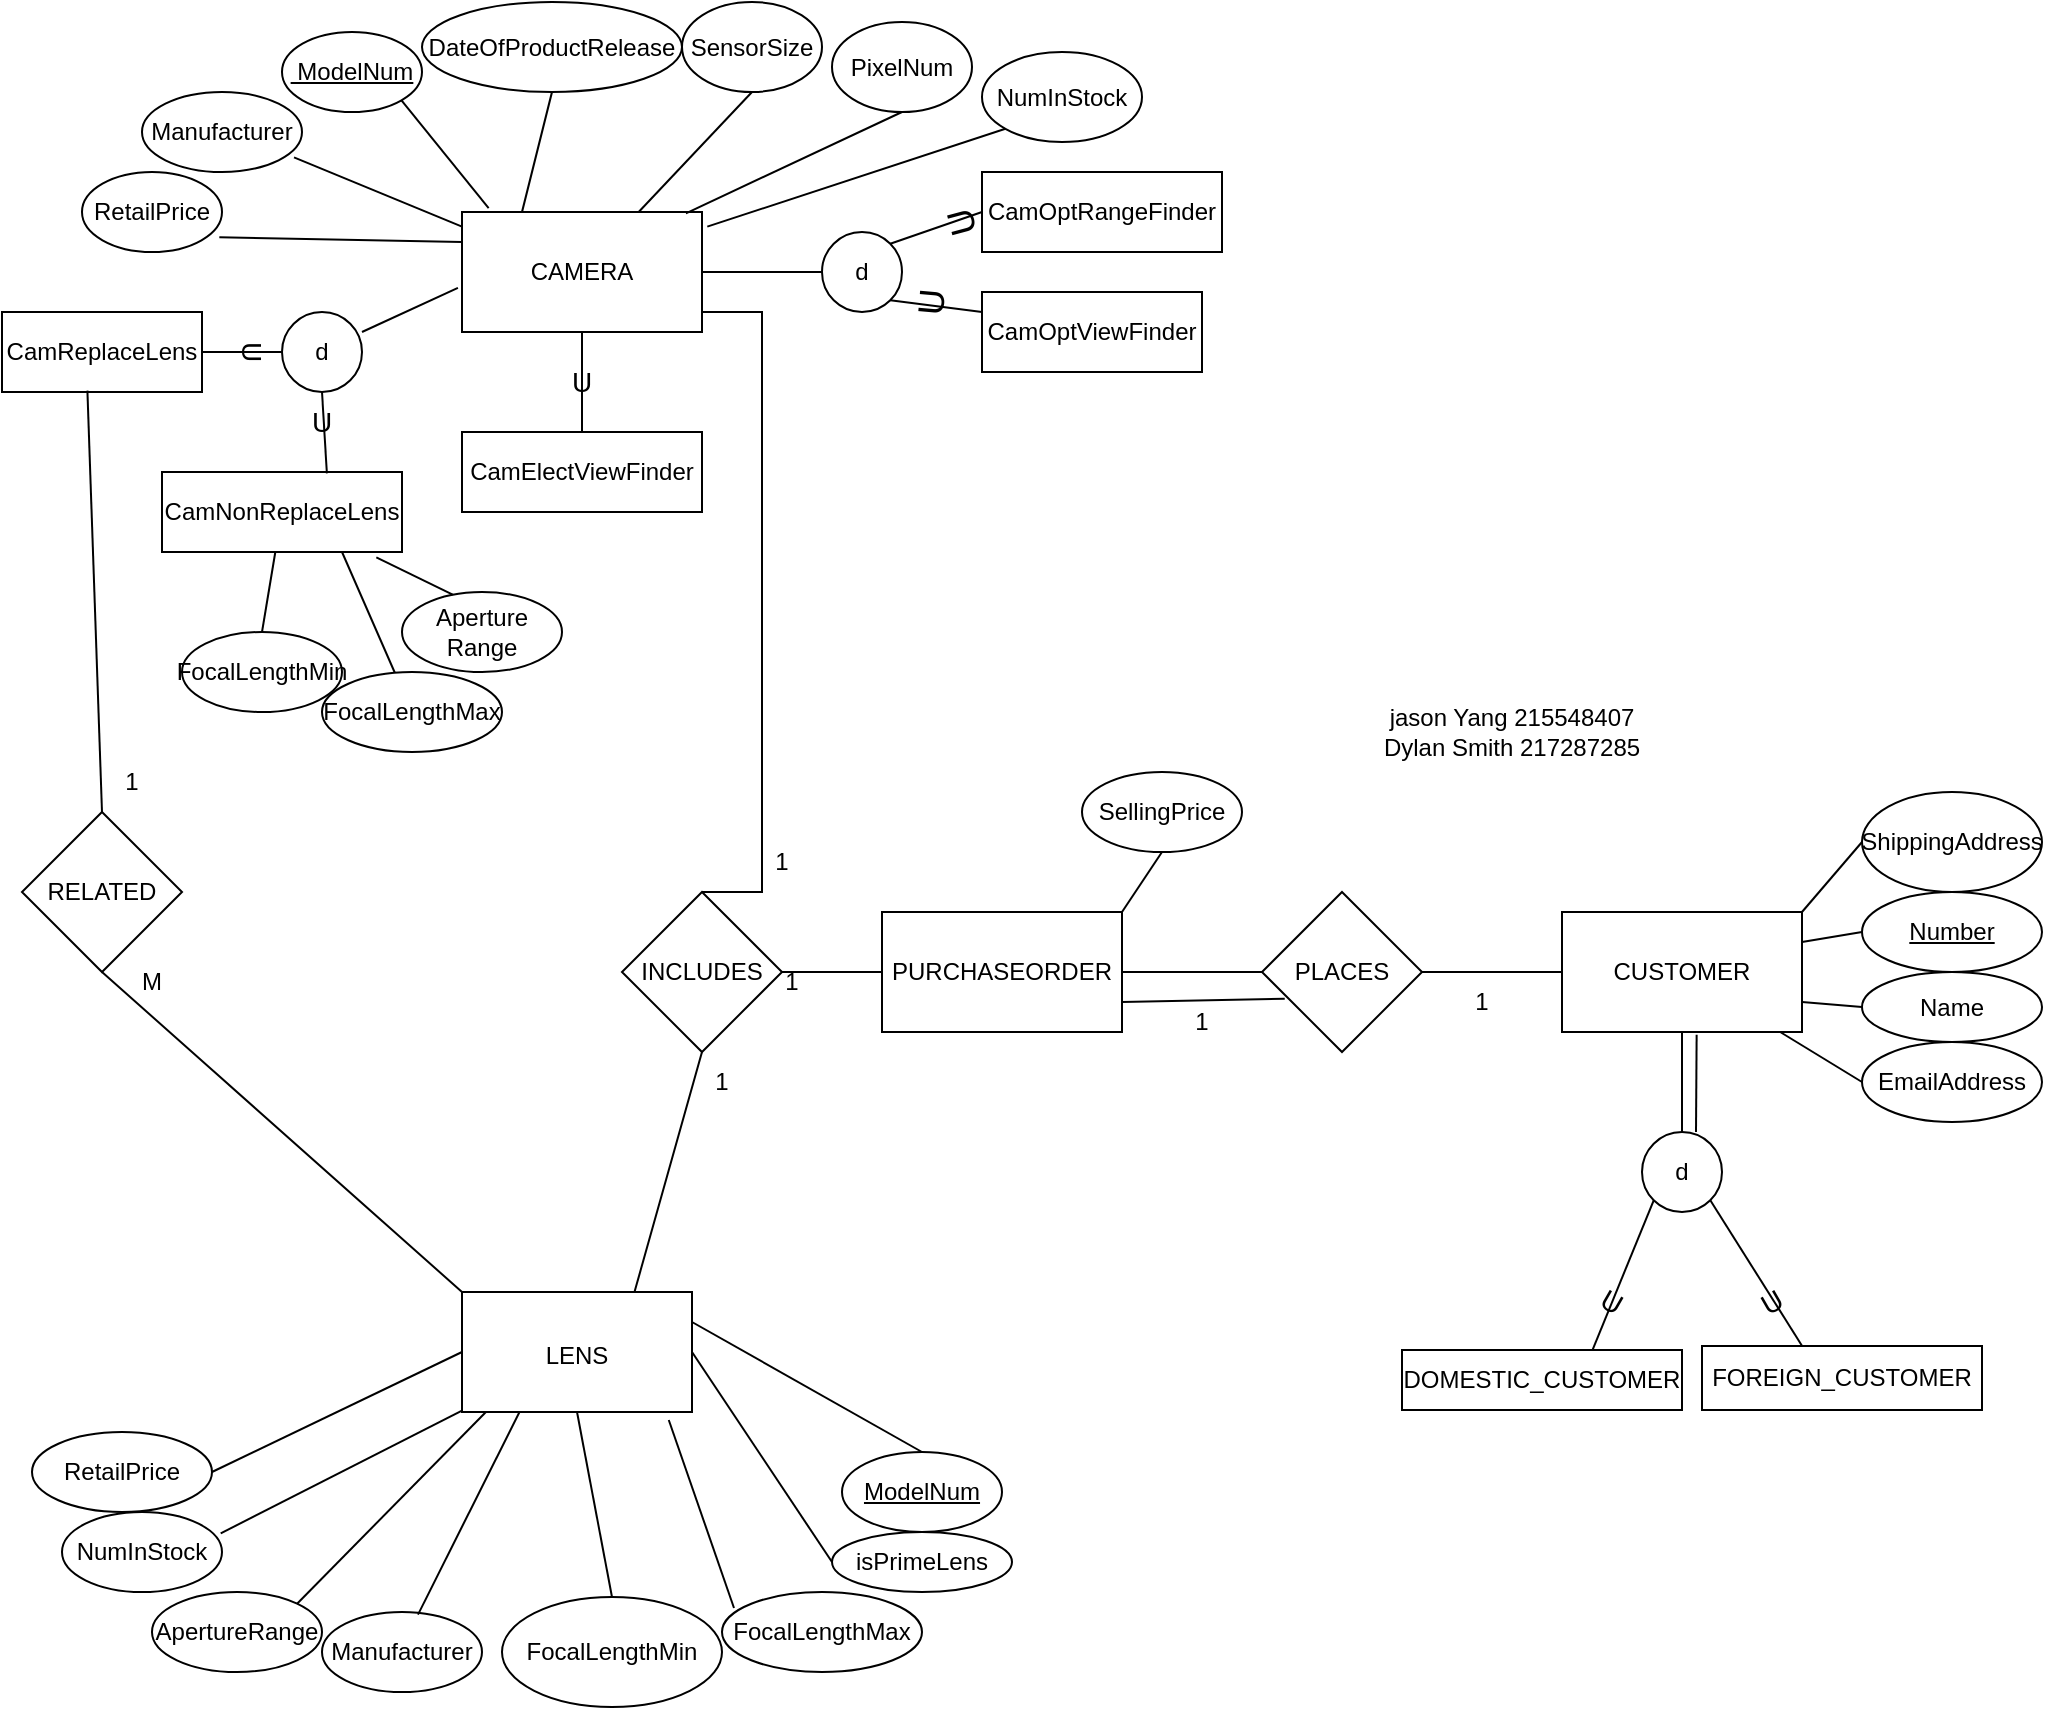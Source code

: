 <mxfile version="20.5.1" type="github">
  <diagram id="KfZb-Jq6p3Ua2yuw38om" name="Page-1">
    <mxGraphModel dx="1422" dy="758" grid="1" gridSize="10" guides="1" tooltips="1" connect="1" arrows="1" fold="1" page="1" pageScale="1" pageWidth="1700" pageHeight="1100" math="0" shadow="0">
      <root>
        <mxCell id="0" />
        <mxCell id="1" parent="0" />
        <mxCell id="veIapIsxb33gpfjiFNoJ-1" value="CAMERA" style="rounded=0;whiteSpace=wrap;html=1;" parent="1" vertex="1">
          <mxGeometry x="260" y="130" width="120" height="60" as="geometry" />
        </mxCell>
        <mxCell id="veIapIsxb33gpfjiFNoJ-2" value="RetailPrice" style="ellipse;whiteSpace=wrap;html=1;" parent="1" vertex="1">
          <mxGeometry x="70" y="110" width="70" height="40" as="geometry" />
        </mxCell>
        <mxCell id="veIapIsxb33gpfjiFNoJ-3" value="Manufacturer" style="ellipse;whiteSpace=wrap;html=1;" parent="1" vertex="1">
          <mxGeometry x="100" y="70" width="80" height="40" as="geometry" />
        </mxCell>
        <mxCell id="veIapIsxb33gpfjiFNoJ-4" value="&lt;u&gt;&amp;nbsp;ModelNum&lt;/u&gt;" style="ellipse;whiteSpace=wrap;html=1;" parent="1" vertex="1">
          <mxGeometry x="170" y="40" width="70" height="40" as="geometry" />
        </mxCell>
        <mxCell id="veIapIsxb33gpfjiFNoJ-5" value="DateOfProductRelease" style="ellipse;whiteSpace=wrap;html=1;" parent="1" vertex="1">
          <mxGeometry x="240" y="25" width="130" height="45" as="geometry" />
        </mxCell>
        <mxCell id="veIapIsxb33gpfjiFNoJ-6" value="SensorSize" style="ellipse;whiteSpace=wrap;html=1;" parent="1" vertex="1">
          <mxGeometry x="370" y="25" width="70" height="45" as="geometry" />
        </mxCell>
        <mxCell id="veIapIsxb33gpfjiFNoJ-7" value="PixelNum" style="ellipse;whiteSpace=wrap;html=1;" parent="1" vertex="1">
          <mxGeometry x="445" y="35" width="70" height="45" as="geometry" />
        </mxCell>
        <mxCell id="veIapIsxb33gpfjiFNoJ-8" value="NumInStock" style="ellipse;whiteSpace=wrap;html=1;" parent="1" vertex="1">
          <mxGeometry x="520" y="50" width="80" height="45" as="geometry" />
        </mxCell>
        <mxCell id="veIapIsxb33gpfjiFNoJ-9" value="CamReplaceLens" style="rounded=0;whiteSpace=wrap;html=1;" parent="1" vertex="1">
          <mxGeometry x="30" y="180" width="100" height="40" as="geometry" />
        </mxCell>
        <mxCell id="veIapIsxb33gpfjiFNoJ-10" value="CamNonReplaceLens" style="rounded=0;whiteSpace=wrap;html=1;" parent="1" vertex="1">
          <mxGeometry x="110" y="260" width="120" height="40" as="geometry" />
        </mxCell>
        <mxCell id="veIapIsxb33gpfjiFNoJ-11" value="d" style="ellipse;whiteSpace=wrap;html=1;aspect=fixed;" parent="1" vertex="1">
          <mxGeometry x="170" y="180" width="40" height="40" as="geometry" />
        </mxCell>
        <mxCell id="veIapIsxb33gpfjiFNoJ-12" value="FocalLengthMin" style="ellipse;whiteSpace=wrap;html=1;" parent="1" vertex="1">
          <mxGeometry x="120" y="340" width="80" height="40" as="geometry" />
        </mxCell>
        <mxCell id="veIapIsxb33gpfjiFNoJ-13" value="Aperture Range" style="ellipse;whiteSpace=wrap;html=1;" parent="1" vertex="1">
          <mxGeometry x="230" y="320" width="80" height="40" as="geometry" />
        </mxCell>
        <mxCell id="veIapIsxb33gpfjiFNoJ-14" style="edgeStyle=orthogonalEdgeStyle;rounded=0;orthogonalLoop=1;jettySize=auto;html=1;exitX=0.5;exitY=1;exitDx=0;exitDy=0;" parent="1" source="veIapIsxb33gpfjiFNoJ-10" target="veIapIsxb33gpfjiFNoJ-10" edge="1">
          <mxGeometry relative="1" as="geometry" />
        </mxCell>
        <mxCell id="veIapIsxb33gpfjiFNoJ-15" value="" style="endArrow=none;html=1;rounded=0;entryX=-0.017;entryY=0.633;entryDx=0;entryDy=0;entryPerimeter=0;" parent="1" target="veIapIsxb33gpfjiFNoJ-1" edge="1">
          <mxGeometry width="50" height="50" relative="1" as="geometry">
            <mxPoint x="210" y="190" as="sourcePoint" />
            <mxPoint x="260" y="160" as="targetPoint" />
          </mxGeometry>
        </mxCell>
        <mxCell id="veIapIsxb33gpfjiFNoJ-18" value="" style="endArrow=none;html=1;rounded=0;entryX=0.5;entryY=1;entryDx=0;entryDy=0;exitX=0.687;exitY=0.017;exitDx=0;exitDy=0;exitPerimeter=0;" parent="1" source="veIapIsxb33gpfjiFNoJ-10" target="veIapIsxb33gpfjiFNoJ-11" edge="1">
          <mxGeometry width="50" height="50" relative="1" as="geometry">
            <mxPoint x="160" y="290" as="sourcePoint" />
            <mxPoint x="210" y="240" as="targetPoint" />
          </mxGeometry>
        </mxCell>
        <mxCell id="veIapIsxb33gpfjiFNoJ-19" value="" style="endArrow=none;html=1;rounded=0;entryX=0;entryY=0.5;entryDx=0;entryDy=0;exitX=1;exitY=0.5;exitDx=0;exitDy=0;" parent="1" source="veIapIsxb33gpfjiFNoJ-9" target="veIapIsxb33gpfjiFNoJ-11" edge="1">
          <mxGeometry width="50" height="50" relative="1" as="geometry">
            <mxPoint x="60" y="280" as="sourcePoint" />
            <mxPoint x="110" y="230" as="targetPoint" />
          </mxGeometry>
        </mxCell>
        <mxCell id="veIapIsxb33gpfjiFNoJ-20" value="" style="endArrow=none;html=1;rounded=0;exitX=0.5;exitY=0;exitDx=0;exitDy=0;" parent="1" source="veIapIsxb33gpfjiFNoJ-12" target="veIapIsxb33gpfjiFNoJ-10" edge="1">
          <mxGeometry width="50" height="50" relative="1" as="geometry">
            <mxPoint x="120" y="380" as="sourcePoint" />
            <mxPoint x="170" y="330" as="targetPoint" />
          </mxGeometry>
        </mxCell>
        <mxCell id="veIapIsxb33gpfjiFNoJ-21" value="" style="endArrow=none;html=1;rounded=0;exitX=0.317;exitY=0.033;exitDx=0;exitDy=0;exitPerimeter=0;entryX=0.893;entryY=1.067;entryDx=0;entryDy=0;entryPerimeter=0;" parent="1" source="veIapIsxb33gpfjiFNoJ-13" target="veIapIsxb33gpfjiFNoJ-10" edge="1">
          <mxGeometry width="50" height="50" relative="1" as="geometry">
            <mxPoint x="190" y="350" as="sourcePoint" />
            <mxPoint x="200" y="290" as="targetPoint" />
          </mxGeometry>
        </mxCell>
        <mxCell id="veIapIsxb33gpfjiFNoJ-22" value="" style="endArrow=none;html=1;rounded=0;entryX=0.981;entryY=0.817;entryDx=0;entryDy=0;entryPerimeter=0;exitX=0;exitY=0.25;exitDx=0;exitDy=0;" parent="1" source="veIapIsxb33gpfjiFNoJ-1" target="veIapIsxb33gpfjiFNoJ-2" edge="1">
          <mxGeometry width="50" height="50" relative="1" as="geometry">
            <mxPoint x="190" y="190" as="sourcePoint" />
            <mxPoint x="240" y="140" as="targetPoint" />
          </mxGeometry>
        </mxCell>
        <mxCell id="veIapIsxb33gpfjiFNoJ-23" value="" style="endArrow=none;html=1;rounded=0;entryX=0.95;entryY=0.817;entryDx=0;entryDy=0;entryPerimeter=0;exitX=0;exitY=0.122;exitDx=0;exitDy=0;exitPerimeter=0;" parent="1" source="veIapIsxb33gpfjiFNoJ-1" target="veIapIsxb33gpfjiFNoJ-3" edge="1">
          <mxGeometry width="50" height="50" relative="1" as="geometry">
            <mxPoint x="310" y="330" as="sourcePoint" />
            <mxPoint x="360" y="280" as="targetPoint" />
          </mxGeometry>
        </mxCell>
        <mxCell id="veIapIsxb33gpfjiFNoJ-24" value="" style="endArrow=none;html=1;rounded=0;entryX=1;entryY=1;entryDx=0;entryDy=0;exitX=0.111;exitY=-0.033;exitDx=0;exitDy=0;exitPerimeter=0;" parent="1" source="veIapIsxb33gpfjiFNoJ-1" target="veIapIsxb33gpfjiFNoJ-4" edge="1">
          <mxGeometry width="50" height="50" relative="1" as="geometry">
            <mxPoint x="440" y="290" as="sourcePoint" />
            <mxPoint x="490" y="240" as="targetPoint" />
          </mxGeometry>
        </mxCell>
        <mxCell id="veIapIsxb33gpfjiFNoJ-25" value="" style="endArrow=none;html=1;rounded=0;entryX=0.5;entryY=1;entryDx=0;entryDy=0;exitX=0.25;exitY=0;exitDx=0;exitDy=0;" parent="1" source="veIapIsxb33gpfjiFNoJ-1" target="veIapIsxb33gpfjiFNoJ-5" edge="1">
          <mxGeometry width="50" height="50" relative="1" as="geometry">
            <mxPoint x="400" y="420" as="sourcePoint" />
            <mxPoint x="450" y="370" as="targetPoint" />
          </mxGeometry>
        </mxCell>
        <mxCell id="veIapIsxb33gpfjiFNoJ-26" value="" style="endArrow=none;html=1;rounded=0;entryX=0.5;entryY=1;entryDx=0;entryDy=0;exitX=0.933;exitY=0.011;exitDx=0;exitDy=0;exitPerimeter=0;" parent="1" source="veIapIsxb33gpfjiFNoJ-1" target="veIapIsxb33gpfjiFNoJ-7" edge="1">
          <mxGeometry width="50" height="50" relative="1" as="geometry">
            <mxPoint x="330" y="270" as="sourcePoint" />
            <mxPoint x="380" y="220" as="targetPoint" />
          </mxGeometry>
        </mxCell>
        <mxCell id="veIapIsxb33gpfjiFNoJ-27" value="" style="endArrow=none;html=1;rounded=0;entryX=0;entryY=1;entryDx=0;entryDy=0;exitX=1.022;exitY=0.122;exitDx=0;exitDy=0;exitPerimeter=0;" parent="1" source="veIapIsxb33gpfjiFNoJ-1" target="veIapIsxb33gpfjiFNoJ-8" edge="1">
          <mxGeometry width="50" height="50" relative="1" as="geometry">
            <mxPoint x="300" y="270" as="sourcePoint" />
            <mxPoint x="350" y="220" as="targetPoint" />
          </mxGeometry>
        </mxCell>
        <mxCell id="veIapIsxb33gpfjiFNoJ-28" value="" style="endArrow=none;html=1;rounded=0;entryX=0.5;entryY=1;entryDx=0;entryDy=0;" parent="1" source="veIapIsxb33gpfjiFNoJ-1" target="veIapIsxb33gpfjiFNoJ-6" edge="1">
          <mxGeometry width="50" height="50" relative="1" as="geometry">
            <mxPoint x="370" y="290" as="sourcePoint" />
            <mxPoint x="420" y="240" as="targetPoint" />
          </mxGeometry>
        </mxCell>
        <mxCell id="veIapIsxb33gpfjiFNoJ-29" value="d" style="ellipse;whiteSpace=wrap;html=1;aspect=fixed;" parent="1" vertex="1">
          <mxGeometry x="440" y="140" width="40" height="40" as="geometry" />
        </mxCell>
        <mxCell id="veIapIsxb33gpfjiFNoJ-30" value="CamOptRangeFinder" style="rounded=0;whiteSpace=wrap;html=1;" parent="1" vertex="1">
          <mxGeometry x="520" y="110" width="120" height="40" as="geometry" />
        </mxCell>
        <mxCell id="veIapIsxb33gpfjiFNoJ-31" value="CamOptViewFinder" style="rounded=0;whiteSpace=wrap;html=1;" parent="1" vertex="1">
          <mxGeometry x="520" y="170" width="110" height="40" as="geometry" />
        </mxCell>
        <mxCell id="veIapIsxb33gpfjiFNoJ-32" value="" style="endArrow=none;html=1;rounded=0;exitX=1;exitY=0.5;exitDx=0;exitDy=0;entryX=0;entryY=0.5;entryDx=0;entryDy=0;" parent="1" source="veIapIsxb33gpfjiFNoJ-1" target="veIapIsxb33gpfjiFNoJ-29" edge="1">
          <mxGeometry width="50" height="50" relative="1" as="geometry">
            <mxPoint x="400" y="260" as="sourcePoint" />
            <mxPoint x="450" y="210" as="targetPoint" />
          </mxGeometry>
        </mxCell>
        <mxCell id="veIapIsxb33gpfjiFNoJ-33" value="" style="endArrow=none;html=1;rounded=0;entryX=1;entryY=1;entryDx=0;entryDy=0;exitX=0;exitY=0.25;exitDx=0;exitDy=0;" parent="1" source="veIapIsxb33gpfjiFNoJ-31" target="veIapIsxb33gpfjiFNoJ-29" edge="1">
          <mxGeometry width="50" height="50" relative="1" as="geometry">
            <mxPoint x="470" y="250" as="sourcePoint" />
            <mxPoint x="520" y="200" as="targetPoint" />
          </mxGeometry>
        </mxCell>
        <mxCell id="veIapIsxb33gpfjiFNoJ-34" value="" style="endArrow=none;html=1;rounded=0;exitX=1;exitY=0;exitDx=0;exitDy=0;entryX=0;entryY=0.5;entryDx=0;entryDy=0;" parent="1" source="veIapIsxb33gpfjiFNoJ-29" target="veIapIsxb33gpfjiFNoJ-30" edge="1">
          <mxGeometry width="50" height="50" relative="1" as="geometry">
            <mxPoint x="490" y="160" as="sourcePoint" />
            <mxPoint x="540" y="110" as="targetPoint" />
          </mxGeometry>
        </mxCell>
        <mxCell id="veIapIsxb33gpfjiFNoJ-35" value="CamElectViewFinder" style="rounded=0;whiteSpace=wrap;html=1;" parent="1" vertex="1">
          <mxGeometry x="260" y="240" width="120" height="40" as="geometry" />
        </mxCell>
        <mxCell id="veIapIsxb33gpfjiFNoJ-36" value="" style="endArrow=none;html=1;rounded=0;entryX=0.5;entryY=1;entryDx=0;entryDy=0;exitX=0.5;exitY=0;exitDx=0;exitDy=0;" parent="1" source="veIapIsxb33gpfjiFNoJ-35" target="veIapIsxb33gpfjiFNoJ-1" edge="1">
          <mxGeometry width="50" height="50" relative="1" as="geometry">
            <mxPoint x="300" y="260" as="sourcePoint" />
            <mxPoint x="350" y="210" as="targetPoint" />
          </mxGeometry>
        </mxCell>
        <mxCell id="veIapIsxb33gpfjiFNoJ-37" value="&lt;font style=&quot;font-size: 14px;&quot;&gt;U&lt;/font&gt;" style="text;html=1;strokeColor=none;fillColor=none;align=center;verticalAlign=middle;whiteSpace=wrap;rounded=0;" parent="1" vertex="1">
          <mxGeometry x="155" y="220" width="70" height="30" as="geometry" />
        </mxCell>
        <mxCell id="veIapIsxb33gpfjiFNoJ-38" value="&lt;font style=&quot;font-size: 14px;&quot;&gt;U&lt;/font&gt;" style="text;html=1;strokeColor=none;fillColor=none;align=center;verticalAlign=middle;whiteSpace=wrap;rounded=0;rotation=90;" parent="1" vertex="1">
          <mxGeometry x="130" y="190" width="50" height="20" as="geometry" />
        </mxCell>
        <mxCell id="veIapIsxb33gpfjiFNoJ-40" value="&lt;font style=&quot;font-size: 14px;&quot;&gt;U&lt;/font&gt;" style="text;html=1;strokeColor=none;fillColor=none;align=center;verticalAlign=middle;whiteSpace=wrap;rounded=0;" parent="1" vertex="1">
          <mxGeometry x="285" y="200" width="70" height="30" as="geometry" />
        </mxCell>
        <mxCell id="veIapIsxb33gpfjiFNoJ-41" value="&lt;font style=&quot;font-size: 18px;&quot;&gt;U&lt;/font&gt;" style="text;html=1;strokeColor=none;fillColor=none;align=center;verticalAlign=middle;whiteSpace=wrap;rounded=0;rotation=-85;" parent="1" vertex="1">
          <mxGeometry x="460" y="160" width="70" height="30" as="geometry" />
        </mxCell>
        <mxCell id="veIapIsxb33gpfjiFNoJ-43" value="U" style="text;html=1;strokeColor=none;fillColor=none;align=center;verticalAlign=middle;whiteSpace=wrap;rounded=0;fontSize=18;rotation=-105;" parent="1" vertex="1">
          <mxGeometry x="480" y="120" width="60" height="30" as="geometry" />
        </mxCell>
        <mxCell id="veIapIsxb33gpfjiFNoJ-44" value="&lt;span style=&quot;font-size: 12px;&quot;&gt;LENS&lt;/span&gt;" style="rounded=0;whiteSpace=wrap;html=1;fontSize=18;" parent="1" vertex="1">
          <mxGeometry x="260" y="670" width="115" height="60" as="geometry" />
        </mxCell>
        <mxCell id="veIapIsxb33gpfjiFNoJ-45" value="Manufacturer" style="ellipse;whiteSpace=wrap;html=1;fontSize=12;" parent="1" vertex="1">
          <mxGeometry x="190" y="830" width="80" height="40" as="geometry" />
        </mxCell>
        <mxCell id="veIapIsxb33gpfjiFNoJ-46" value="&lt;u&gt;ModelNum&lt;/u&gt;" style="ellipse;whiteSpace=wrap;html=1;fontSize=12;" parent="1" vertex="1">
          <mxGeometry x="450" y="750" width="80" height="40" as="geometry" />
        </mxCell>
        <mxCell id="veIapIsxb33gpfjiFNoJ-48" value="FocalLengthMin" style="ellipse;whiteSpace=wrap;html=1;fontSize=12;" parent="1" vertex="1">
          <mxGeometry x="280" y="822.5" width="110" height="55" as="geometry" />
        </mxCell>
        <mxCell id="veIapIsxb33gpfjiFNoJ-49" value="ApertureRange" style="ellipse;whiteSpace=wrap;html=1;fontSize=12;" parent="1" vertex="1">
          <mxGeometry x="105" y="820" width="85" height="40" as="geometry" />
        </mxCell>
        <mxCell id="veIapIsxb33gpfjiFNoJ-50" value="RetailPrice" style="ellipse;whiteSpace=wrap;html=1;fontSize=12;" parent="1" vertex="1">
          <mxGeometry x="45" y="740" width="90" height="40" as="geometry" />
        </mxCell>
        <mxCell id="veIapIsxb33gpfjiFNoJ-51" value="NumInStock" style="ellipse;whiteSpace=wrap;html=1;fontSize=12;" parent="1" vertex="1">
          <mxGeometry x="60" y="780" width="80" height="40" as="geometry" />
        </mxCell>
        <mxCell id="veIapIsxb33gpfjiFNoJ-52" value="" style="endArrow=none;html=1;rounded=0;fontSize=12;exitX=0.992;exitY=0.267;exitDx=0;exitDy=0;exitPerimeter=0;" parent="1" source="veIapIsxb33gpfjiFNoJ-51" target="veIapIsxb33gpfjiFNoJ-44" edge="1">
          <mxGeometry width="50" height="50" relative="1" as="geometry">
            <mxPoint x="150" y="720" as="sourcePoint" />
            <mxPoint x="180" y="620" as="targetPoint" />
          </mxGeometry>
        </mxCell>
        <mxCell id="veIapIsxb33gpfjiFNoJ-53" value="" style="endArrow=none;html=1;rounded=0;fontSize=12;entryX=0;entryY=0.5;entryDx=0;entryDy=0;exitX=1;exitY=0.5;exitDx=0;exitDy=0;" parent="1" source="veIapIsxb33gpfjiFNoJ-50" target="veIapIsxb33gpfjiFNoJ-44" edge="1">
          <mxGeometry width="50" height="50" relative="1" as="geometry">
            <mxPoint x="180" y="790" as="sourcePoint" />
            <mxPoint x="230" y="740" as="targetPoint" />
          </mxGeometry>
        </mxCell>
        <mxCell id="veIapIsxb33gpfjiFNoJ-54" value="" style="endArrow=none;html=1;rounded=0;fontSize=12;entryX=0.25;entryY=1;entryDx=0;entryDy=0;exitX=0.6;exitY=0.033;exitDx=0;exitDy=0;exitPerimeter=0;" parent="1" source="veIapIsxb33gpfjiFNoJ-45" target="veIapIsxb33gpfjiFNoJ-44" edge="1">
          <mxGeometry width="50" height="50" relative="1" as="geometry">
            <mxPoint x="240" y="830" as="sourcePoint" />
            <mxPoint x="290" y="780" as="targetPoint" />
          </mxGeometry>
        </mxCell>
        <mxCell id="veIapIsxb33gpfjiFNoJ-55" value="" style="endArrow=none;html=1;rounded=0;fontSize=12;entryX=0.104;entryY=1;entryDx=0;entryDy=0;entryPerimeter=0;exitX=1;exitY=0;exitDx=0;exitDy=0;" parent="1" source="veIapIsxb33gpfjiFNoJ-49" target="veIapIsxb33gpfjiFNoJ-44" edge="1">
          <mxGeometry width="50" height="50" relative="1" as="geometry">
            <mxPoint x="220" y="820" as="sourcePoint" />
            <mxPoint x="270" y="770" as="targetPoint" />
          </mxGeometry>
        </mxCell>
        <mxCell id="veIapIsxb33gpfjiFNoJ-56" value="" style="endArrow=none;html=1;rounded=0;fontSize=12;entryX=1;entryY=0.25;entryDx=0;entryDy=0;exitX=0.5;exitY=0;exitDx=0;exitDy=0;" parent="1" source="veIapIsxb33gpfjiFNoJ-46" target="veIapIsxb33gpfjiFNoJ-44" edge="1">
          <mxGeometry width="50" height="50" relative="1" as="geometry">
            <mxPoint x="320" y="820" as="sourcePoint" />
            <mxPoint x="370" y="770" as="targetPoint" />
          </mxGeometry>
        </mxCell>
        <mxCell id="veIapIsxb33gpfjiFNoJ-58" value="" style="endArrow=none;html=1;rounded=0;fontSize=12;entryX=0.5;entryY=1;entryDx=0;entryDy=0;exitX=0.5;exitY=0;exitDx=0;exitDy=0;" parent="1" source="veIapIsxb33gpfjiFNoJ-48" target="veIapIsxb33gpfjiFNoJ-44" edge="1">
          <mxGeometry width="50" height="50" relative="1" as="geometry">
            <mxPoint x="490" y="780" as="sourcePoint" />
            <mxPoint x="540" y="730" as="targetPoint" />
          </mxGeometry>
        </mxCell>
        <mxCell id="veIapIsxb33gpfjiFNoJ-59" value="FocalLengthMax" style="ellipse;whiteSpace=wrap;html=1;fontSize=12;" parent="1" vertex="1">
          <mxGeometry x="390" y="820" width="100" height="40" as="geometry" />
        </mxCell>
        <mxCell id="veIapIsxb33gpfjiFNoJ-60" value="isPrimeLens" style="ellipse;whiteSpace=wrap;html=1;fontSize=12;" parent="1" vertex="1">
          <mxGeometry x="445" y="790" width="90" height="30" as="geometry" />
        </mxCell>
        <mxCell id="veIapIsxb33gpfjiFNoJ-62" value="" style="endArrow=none;html=1;rounded=0;fontSize=12;entryX=0.899;entryY=1.067;entryDx=0;entryDy=0;exitX=0.06;exitY=0.2;exitDx=0;exitDy=0;exitPerimeter=0;entryPerimeter=0;" parent="1" source="veIapIsxb33gpfjiFNoJ-59" target="veIapIsxb33gpfjiFNoJ-44" edge="1">
          <mxGeometry width="50" height="50" relative="1" as="geometry">
            <mxPoint x="385.754" y="850.734" as="sourcePoint" />
            <mxPoint x="366.25" y="750" as="targetPoint" />
            <Array as="points" />
          </mxGeometry>
        </mxCell>
        <mxCell id="veIapIsxb33gpfjiFNoJ-63" value="" style="endArrow=none;html=1;rounded=0;fontSize=12;exitX=1;exitY=0.5;exitDx=0;exitDy=0;entryX=0;entryY=0.5;entryDx=0;entryDy=0;" parent="1" source="veIapIsxb33gpfjiFNoJ-44" target="veIapIsxb33gpfjiFNoJ-60" edge="1">
          <mxGeometry width="50" height="50" relative="1" as="geometry">
            <mxPoint x="440" y="750" as="sourcePoint" />
            <mxPoint x="490" y="700" as="targetPoint" />
          </mxGeometry>
        </mxCell>
        <mxCell id="veIapIsxb33gpfjiFNoJ-64" value="CUSTOMER" style="rounded=0;whiteSpace=wrap;html=1;fontSize=12;" parent="1" vertex="1">
          <mxGeometry x="810" y="480" width="120" height="60" as="geometry" />
        </mxCell>
        <mxCell id="veIapIsxb33gpfjiFNoJ-65" value="d" style="ellipse;whiteSpace=wrap;html=1;aspect=fixed;fontSize=12;" parent="1" vertex="1">
          <mxGeometry x="850" y="590" width="40" height="40" as="geometry" />
        </mxCell>
        <mxCell id="veIapIsxb33gpfjiFNoJ-66" value="DOMESTIC_CUSTOMER" style="rounded=0;whiteSpace=wrap;html=1;fontSize=12;" parent="1" vertex="1">
          <mxGeometry x="730" y="699" width="140" height="30" as="geometry" />
        </mxCell>
        <mxCell id="veIapIsxb33gpfjiFNoJ-67" value="FOREIGN_CUSTOMER" style="rounded=0;whiteSpace=wrap;html=1;fontSize=12;" parent="1" vertex="1">
          <mxGeometry x="880" y="697" width="140" height="32" as="geometry" />
        </mxCell>
        <mxCell id="veIapIsxb33gpfjiFNoJ-68" value="" style="endArrow=none;html=1;rounded=0;fontSize=12;entryX=0;entryY=1;entryDx=0;entryDy=0;exitX=0.681;exitY=-0.006;exitDx=0;exitDy=0;exitPerimeter=0;" parent="1" source="veIapIsxb33gpfjiFNoJ-66" target="veIapIsxb33gpfjiFNoJ-65" edge="1">
          <mxGeometry width="50" height="50" relative="1" as="geometry">
            <mxPoint x="930" y="840" as="sourcePoint" />
            <mxPoint x="980" y="790" as="targetPoint" />
          </mxGeometry>
        </mxCell>
        <mxCell id="veIapIsxb33gpfjiFNoJ-69" value="" style="endArrow=none;html=1;rounded=0;fontSize=12;entryX=1;entryY=1;entryDx=0;entryDy=0;exitX=0.357;exitY=-0.005;exitDx=0;exitDy=0;exitPerimeter=0;" parent="1" source="veIapIsxb33gpfjiFNoJ-67" target="veIapIsxb33gpfjiFNoJ-65" edge="1">
          <mxGeometry width="50" height="50" relative="1" as="geometry">
            <mxPoint x="1070" y="860" as="sourcePoint" />
            <mxPoint x="1120" y="810" as="targetPoint" />
          </mxGeometry>
        </mxCell>
        <mxCell id="veIapIsxb33gpfjiFNoJ-70" value="" style="endArrow=none;html=1;rounded=0;fontSize=12;entryX=0.5;entryY=1;entryDx=0;entryDy=0;exitX=0.5;exitY=0;exitDx=0;exitDy=0;" parent="1" source="veIapIsxb33gpfjiFNoJ-65" target="veIapIsxb33gpfjiFNoJ-64" edge="1">
          <mxGeometry width="50" height="50" relative="1" as="geometry">
            <mxPoint x="960" y="830" as="sourcePoint" />
            <mxPoint x="1010" y="780" as="targetPoint" />
          </mxGeometry>
        </mxCell>
        <mxCell id="veIapIsxb33gpfjiFNoJ-71" value="" style="endArrow=none;html=1;rounded=0;fontSize=12;entryX=0.561;entryY=1.022;entryDx=0;entryDy=0;entryPerimeter=0;" parent="1" target="veIapIsxb33gpfjiFNoJ-64" edge="1">
          <mxGeometry width="50" height="50" relative="1" as="geometry">
            <mxPoint x="877" y="590" as="sourcePoint" />
            <mxPoint x="870" y="540" as="targetPoint" />
          </mxGeometry>
        </mxCell>
        <mxCell id="veIapIsxb33gpfjiFNoJ-72" value="&lt;font style=&quot;font-size: 14px;&quot;&gt;U&lt;/font&gt;" style="text;html=1;strokeColor=none;fillColor=none;align=center;verticalAlign=middle;whiteSpace=wrap;rounded=0;rotation=30;" parent="1" vertex="1">
          <mxGeometry x="800" y="660" width="70" height="30" as="geometry" />
        </mxCell>
        <mxCell id="veIapIsxb33gpfjiFNoJ-73" value="&lt;font style=&quot;font-size: 14px;&quot;&gt;U&lt;/font&gt;" style="text;html=1;strokeColor=none;fillColor=none;align=center;verticalAlign=middle;whiteSpace=wrap;rounded=0;rotation=-30;" parent="1" vertex="1">
          <mxGeometry x="880" y="660" width="70" height="30" as="geometry" />
        </mxCell>
        <mxCell id="veIapIsxb33gpfjiFNoJ-75" value="PURCHASEORDER" style="rounded=0;whiteSpace=wrap;html=1;fontSize=12;" parent="1" vertex="1">
          <mxGeometry x="470" y="480" width="120" height="60" as="geometry" />
        </mxCell>
        <mxCell id="veIapIsxb33gpfjiFNoJ-76" value="&lt;u&gt;Number&lt;/u&gt;" style="ellipse;whiteSpace=wrap;html=1;fontSize=12;" parent="1" vertex="1">
          <mxGeometry x="960" y="470" width="90" height="40" as="geometry" />
        </mxCell>
        <mxCell id="veIapIsxb33gpfjiFNoJ-77" value="Name" style="ellipse;whiteSpace=wrap;html=1;fontSize=12;" parent="1" vertex="1">
          <mxGeometry x="960" y="510" width="90" height="35" as="geometry" />
        </mxCell>
        <mxCell id="veIapIsxb33gpfjiFNoJ-78" value="EmailAddress" style="ellipse;whiteSpace=wrap;html=1;fontSize=12;" parent="1" vertex="1">
          <mxGeometry x="960" y="545" width="90" height="40" as="geometry" />
        </mxCell>
        <mxCell id="veIapIsxb33gpfjiFNoJ-79" value="ShippingAddress" style="ellipse;whiteSpace=wrap;html=1;fontSize=12;" parent="1" vertex="1">
          <mxGeometry x="960" y="420" width="90" height="50" as="geometry" />
        </mxCell>
        <mxCell id="veIapIsxb33gpfjiFNoJ-82" value="" style="endArrow=none;html=1;rounded=0;fontSize=12;entryX=0;entryY=0.5;entryDx=0;entryDy=0;exitX=1;exitY=0;exitDx=0;exitDy=0;" parent="1" source="veIapIsxb33gpfjiFNoJ-64" target="veIapIsxb33gpfjiFNoJ-79" edge="1">
          <mxGeometry width="50" height="50" relative="1" as="geometry">
            <mxPoint x="890" y="490" as="sourcePoint" />
            <mxPoint x="940" y="440" as="targetPoint" />
          </mxGeometry>
        </mxCell>
        <mxCell id="veIapIsxb33gpfjiFNoJ-83" value="" style="endArrow=none;html=1;rounded=0;fontSize=12;entryX=0;entryY=0.5;entryDx=0;entryDy=0;exitX=1;exitY=0.25;exitDx=0;exitDy=0;" parent="1" source="veIapIsxb33gpfjiFNoJ-64" target="veIapIsxb33gpfjiFNoJ-76" edge="1">
          <mxGeometry width="50" height="50" relative="1" as="geometry">
            <mxPoint x="700" y="540" as="sourcePoint" />
            <mxPoint x="750" y="490" as="targetPoint" />
          </mxGeometry>
        </mxCell>
        <mxCell id="veIapIsxb33gpfjiFNoJ-84" value="" style="endArrow=none;html=1;rounded=0;fontSize=12;entryX=0;entryY=0.5;entryDx=0;entryDy=0;exitX=1;exitY=0.75;exitDx=0;exitDy=0;" parent="1" source="veIapIsxb33gpfjiFNoJ-64" target="veIapIsxb33gpfjiFNoJ-77" edge="1">
          <mxGeometry width="50" height="50" relative="1" as="geometry">
            <mxPoint x="760" y="610" as="sourcePoint" />
            <mxPoint x="810" y="560" as="targetPoint" />
          </mxGeometry>
        </mxCell>
        <mxCell id="veIapIsxb33gpfjiFNoJ-85" value="" style="endArrow=none;html=1;rounded=0;fontSize=12;entryX=0;entryY=0.5;entryDx=0;entryDy=0;" parent="1" source="veIapIsxb33gpfjiFNoJ-64" target="veIapIsxb33gpfjiFNoJ-78" edge="1">
          <mxGeometry width="50" height="50" relative="1" as="geometry">
            <mxPoint x="720" y="620" as="sourcePoint" />
            <mxPoint x="770" y="570" as="targetPoint" />
          </mxGeometry>
        </mxCell>
        <mxCell id="veIapIsxb33gpfjiFNoJ-86" value="SellingPrice" style="ellipse;whiteSpace=wrap;html=1;fontSize=12;" parent="1" vertex="1">
          <mxGeometry x="570" y="410" width="80" height="40" as="geometry" />
        </mxCell>
        <mxCell id="veIapIsxb33gpfjiFNoJ-87" value="" style="endArrow=none;html=1;rounded=0;fontSize=12;exitX=1;exitY=0;exitDx=0;exitDy=0;" parent="1" source="veIapIsxb33gpfjiFNoJ-75" edge="1">
          <mxGeometry width="50" height="50" relative="1" as="geometry">
            <mxPoint x="590" y="520" as="sourcePoint" />
            <mxPoint x="610" y="450" as="targetPoint" />
          </mxGeometry>
        </mxCell>
        <mxCell id="veIapIsxb33gpfjiFNoJ-88" value="PLACES" style="rhombus;whiteSpace=wrap;html=1;fontSize=12;" parent="1" vertex="1">
          <mxGeometry x="660" y="470" width="80" height="80" as="geometry" />
        </mxCell>
        <mxCell id="veIapIsxb33gpfjiFNoJ-89" value="" style="endArrow=none;html=1;rounded=0;fontSize=12;entryX=0;entryY=0.5;entryDx=0;entryDy=0;exitX=1;exitY=0.5;exitDx=0;exitDy=0;" parent="1" source="veIapIsxb33gpfjiFNoJ-88" target="veIapIsxb33gpfjiFNoJ-64" edge="1">
          <mxGeometry width="50" height="50" relative="1" as="geometry">
            <mxPoint x="750" y="580" as="sourcePoint" />
            <mxPoint x="800" y="530" as="targetPoint" />
          </mxGeometry>
        </mxCell>
        <mxCell id="veIapIsxb33gpfjiFNoJ-90" value="" style="endArrow=none;html=1;rounded=0;fontSize=12;entryX=0;entryY=0.5;entryDx=0;entryDy=0;exitX=1;exitY=0.5;exitDx=0;exitDy=0;" parent="1" source="veIapIsxb33gpfjiFNoJ-75" target="veIapIsxb33gpfjiFNoJ-88" edge="1">
          <mxGeometry width="50" height="50" relative="1" as="geometry">
            <mxPoint x="580" y="580" as="sourcePoint" />
            <mxPoint x="630" y="530" as="targetPoint" />
          </mxGeometry>
        </mxCell>
        <mxCell id="veIapIsxb33gpfjiFNoJ-91" value="RELATED" style="rhombus;whiteSpace=wrap;html=1;fontSize=12;" parent="1" vertex="1">
          <mxGeometry x="40" y="430" width="80" height="80" as="geometry" />
        </mxCell>
        <mxCell id="veIapIsxb33gpfjiFNoJ-92" value="" style="endArrow=none;html=1;rounded=0;fontSize=12;entryX=0.427;entryY=0.983;entryDx=0;entryDy=0;entryPerimeter=0;exitX=0.5;exitY=0;exitDx=0;exitDy=0;" parent="1" source="veIapIsxb33gpfjiFNoJ-91" target="veIapIsxb33gpfjiFNoJ-9" edge="1">
          <mxGeometry width="50" height="50" relative="1" as="geometry">
            <mxPoint x="50" y="400" as="sourcePoint" />
            <mxPoint x="100" y="350" as="targetPoint" />
          </mxGeometry>
        </mxCell>
        <mxCell id="veIapIsxb33gpfjiFNoJ-93" value="" style="endArrow=none;html=1;rounded=0;fontSize=12;entryX=0.5;entryY=1;entryDx=0;entryDy=0;exitX=0;exitY=0;exitDx=0;exitDy=0;" parent="1" source="veIapIsxb33gpfjiFNoJ-44" target="veIapIsxb33gpfjiFNoJ-91" edge="1">
          <mxGeometry width="50" height="50" relative="1" as="geometry">
            <mxPoint x="140" y="640" as="sourcePoint" />
            <mxPoint x="190" y="590" as="targetPoint" />
          </mxGeometry>
        </mxCell>
        <mxCell id="veIapIsxb33gpfjiFNoJ-94" value="INCLUDES" style="rhombus;whiteSpace=wrap;html=1;fontSize=12;" parent="1" vertex="1">
          <mxGeometry x="340" y="470" width="80" height="80" as="geometry" />
        </mxCell>
        <mxCell id="veIapIsxb33gpfjiFNoJ-95" value="" style="endArrow=none;html=1;rounded=0;fontSize=12;entryX=0.5;entryY=1;entryDx=0;entryDy=0;exitX=0.75;exitY=0;exitDx=0;exitDy=0;" parent="1" source="veIapIsxb33gpfjiFNoJ-44" target="veIapIsxb33gpfjiFNoJ-94" edge="1">
          <mxGeometry width="50" height="50" relative="1" as="geometry">
            <mxPoint x="350" y="640" as="sourcePoint" />
            <mxPoint x="400" y="590" as="targetPoint" />
          </mxGeometry>
        </mxCell>
        <mxCell id="veIapIsxb33gpfjiFNoJ-96" value="" style="endArrow=none;html=1;rounded=0;fontSize=12;exitX=0.5;exitY=0;exitDx=0;exitDy=0;" parent="1" source="veIapIsxb33gpfjiFNoJ-94" edge="1">
          <mxGeometry width="50" height="50" relative="1" as="geometry">
            <mxPoint x="380" y="460" as="sourcePoint" />
            <mxPoint x="380" y="180" as="targetPoint" />
            <Array as="points">
              <mxPoint x="410" y="470" />
              <mxPoint x="410" y="180" />
            </Array>
          </mxGeometry>
        </mxCell>
        <mxCell id="veIapIsxb33gpfjiFNoJ-97" value="" style="endArrow=none;html=1;rounded=0;fontSize=12;exitX=1;exitY=0.5;exitDx=0;exitDy=0;" parent="1" source="veIapIsxb33gpfjiFNoJ-94" edge="1">
          <mxGeometry width="50" height="50" relative="1" as="geometry">
            <mxPoint x="420" y="560" as="sourcePoint" />
            <mxPoint x="470" y="510" as="targetPoint" />
          </mxGeometry>
        </mxCell>
        <mxCell id="veIapIsxb33gpfjiFNoJ-98" value="" style="endArrow=none;html=1;rounded=0;fontSize=12;exitX=1;exitY=0.75;exitDx=0;exitDy=0;entryX=0.142;entryY=0.667;entryDx=0;entryDy=0;entryPerimeter=0;" parent="1" source="veIapIsxb33gpfjiFNoJ-75" target="veIapIsxb33gpfjiFNoJ-88" edge="1">
          <mxGeometry width="50" height="50" relative="1" as="geometry">
            <mxPoint x="600" y="600" as="sourcePoint" />
            <mxPoint x="650" y="550" as="targetPoint" />
          </mxGeometry>
        </mxCell>
        <mxCell id="veIapIsxb33gpfjiFNoJ-99" value="M" style="text;html=1;strokeColor=none;fillColor=none;align=center;verticalAlign=middle;whiteSpace=wrap;rounded=0;fontSize=12;" parent="1" vertex="1">
          <mxGeometry x="75" y="500" width="60" height="30" as="geometry" />
        </mxCell>
        <mxCell id="veIapIsxb33gpfjiFNoJ-100" value="1" style="text;html=1;strokeColor=none;fillColor=none;align=center;verticalAlign=middle;whiteSpace=wrap;rounded=0;fontSize=12;" parent="1" vertex="1">
          <mxGeometry x="65" y="400" width="60" height="30" as="geometry" />
        </mxCell>
        <mxCell id="veIapIsxb33gpfjiFNoJ-101" value="1" style="text;html=1;strokeColor=none;fillColor=none;align=center;verticalAlign=middle;whiteSpace=wrap;rounded=0;fontSize=12;" parent="1" vertex="1">
          <mxGeometry x="740" y="510" width="60" height="30" as="geometry" />
        </mxCell>
        <mxCell id="veIapIsxb33gpfjiFNoJ-102" value="1" style="text;html=1;strokeColor=none;fillColor=none;align=center;verticalAlign=middle;whiteSpace=wrap;rounded=0;fontSize=12;" parent="1" vertex="1">
          <mxGeometry x="390" y="440" width="60" height="30" as="geometry" />
        </mxCell>
        <mxCell id="veIapIsxb33gpfjiFNoJ-105" value="1" style="text;html=1;strokeColor=none;fillColor=none;align=center;verticalAlign=middle;whiteSpace=wrap;rounded=0;fontSize=12;" parent="1" vertex="1">
          <mxGeometry x="360" y="550" width="60" height="30" as="geometry" />
        </mxCell>
        <mxCell id="veIapIsxb33gpfjiFNoJ-106" value="1" style="text;html=1;strokeColor=none;fillColor=none;align=center;verticalAlign=middle;whiteSpace=wrap;rounded=0;fontSize=12;" parent="1" vertex="1">
          <mxGeometry x="395" y="500" width="60" height="30" as="geometry" />
        </mxCell>
        <mxCell id="veIapIsxb33gpfjiFNoJ-107" value="1" style="text;html=1;strokeColor=none;fillColor=none;align=center;verticalAlign=middle;whiteSpace=wrap;rounded=0;fontSize=12;" parent="1" vertex="1">
          <mxGeometry x="600" y="520" width="60" height="30" as="geometry" />
        </mxCell>
        <mxCell id="veIapIsxb33gpfjiFNoJ-109" value="FocalLengthMax" style="ellipse;whiteSpace=wrap;html=1;fontSize=12;" parent="1" vertex="1">
          <mxGeometry x="190" y="360" width="90" height="40" as="geometry" />
        </mxCell>
        <mxCell id="veIapIsxb33gpfjiFNoJ-110" value="" style="endArrow=none;html=1;rounded=0;fontSize=12;entryX=0.75;entryY=1;entryDx=0;entryDy=0;" parent="1" source="veIapIsxb33gpfjiFNoJ-109" target="veIapIsxb33gpfjiFNoJ-10" edge="1">
          <mxGeometry width="50" height="50" relative="1" as="geometry">
            <mxPoint x="190" y="370" as="sourcePoint" />
            <mxPoint x="240" y="320" as="targetPoint" />
          </mxGeometry>
        </mxCell>
        <mxCell id="XZzUx-NG0yuwsBtl5VBG-1" value="jason Yang 215548407&lt;br&gt;Dylan Smith 217287285" style="text;html=1;strokeColor=none;fillColor=none;align=center;verticalAlign=middle;whiteSpace=wrap;rounded=0;" vertex="1" parent="1">
          <mxGeometry x="690" y="380" width="190" height="20" as="geometry" />
        </mxCell>
      </root>
    </mxGraphModel>
  </diagram>
</mxfile>
